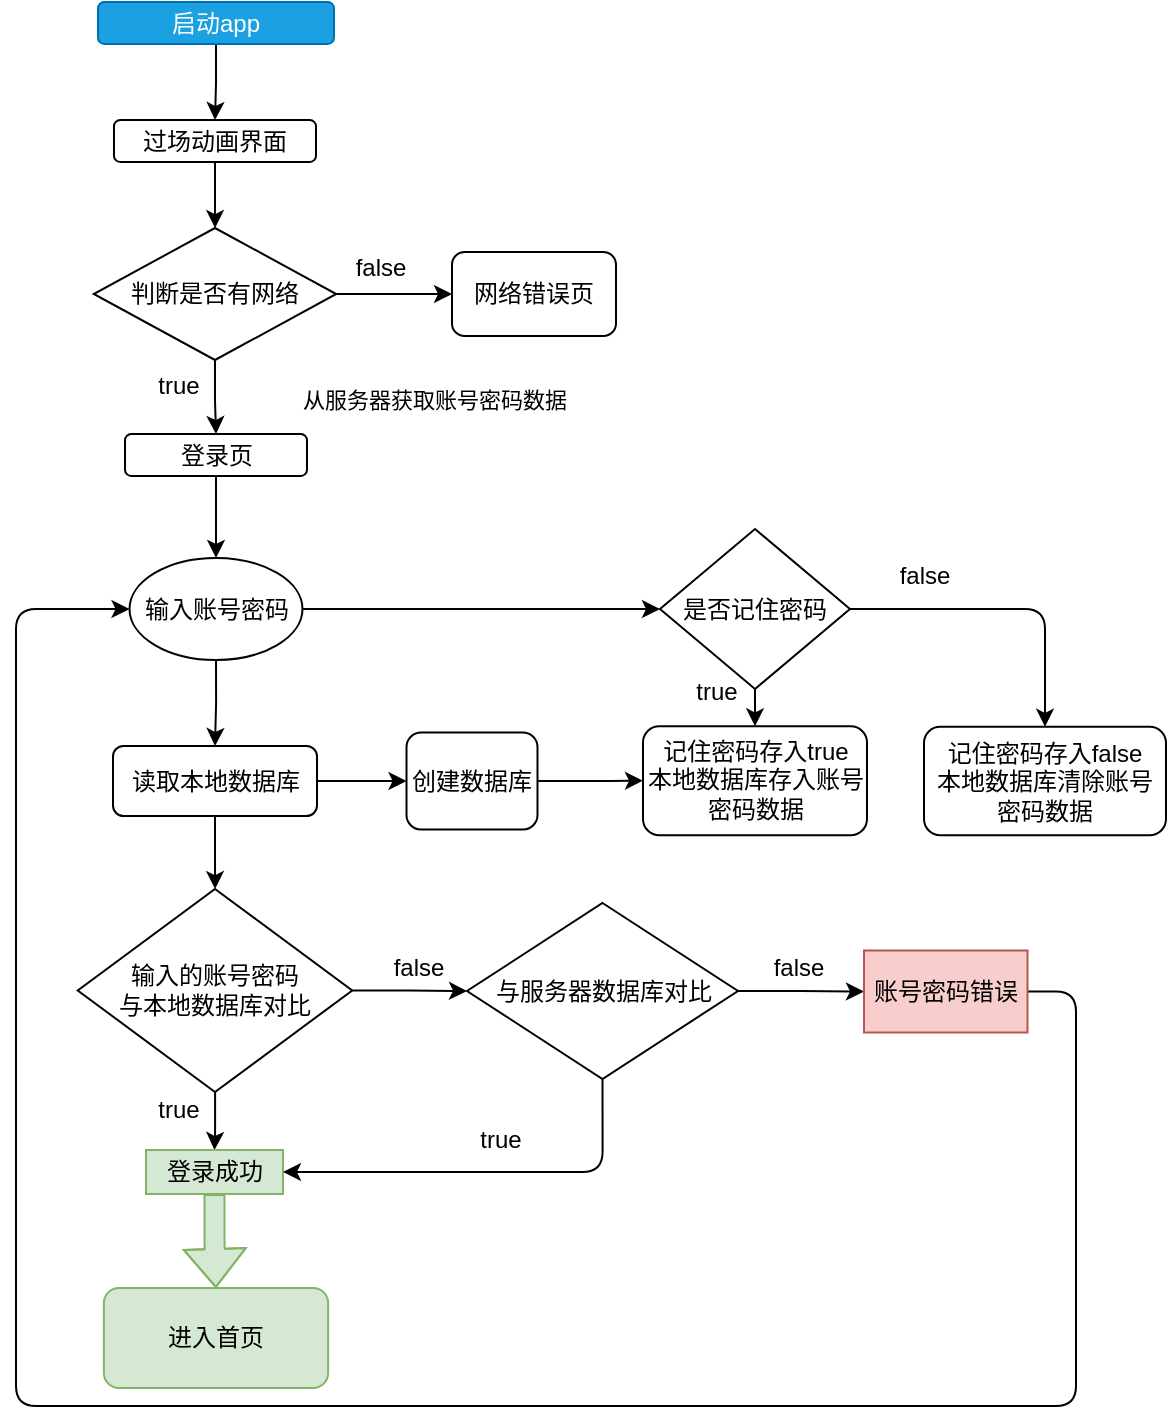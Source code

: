 <mxfile version="20.2.3" type="github" pages="2">
  <diagram id="C5RBs43oDa-KdzZeNtuy" name="Page-1">
    <mxGraphModel dx="938" dy="496" grid="0" gridSize="10" guides="1" tooltips="1" connect="1" arrows="1" fold="1" page="1" pageScale="1" pageWidth="827" pageHeight="1169" background="none" math="0" shadow="0">
      <root>
        <mxCell id="WIyWlLk6GJQsqaUBKTNV-0" />
        <mxCell id="WIyWlLk6GJQsqaUBKTNV-1" parent="WIyWlLk6GJQsqaUBKTNV-0" />
        <mxCell id="Cp6cBV7R7ZXaGLyId4yz-16" value="" style="edgeStyle=orthogonalEdgeStyle;rounded=0;orthogonalLoop=1;jettySize=auto;html=1;strokeColor=#000000;" parent="WIyWlLk6GJQsqaUBKTNV-1" source="WIyWlLk6GJQsqaUBKTNV-3" target="Cp6cBV7R7ZXaGLyId4yz-15" edge="1">
          <mxGeometry relative="1" as="geometry" />
        </mxCell>
        <mxCell id="WIyWlLk6GJQsqaUBKTNV-3" value="启动app" style="rounded=1;whiteSpace=wrap;html=1;fontSize=12;glass=0;strokeWidth=1;shadow=0;fillColor=#1ba1e2;strokeColor=#006EAF;fontColor=#ffffff;" parent="WIyWlLk6GJQsqaUBKTNV-1" vertex="1">
          <mxGeometry x="157.99" y="110" width="118" height="21" as="geometry" />
        </mxCell>
        <mxCell id="OS0AkVMMXV3sJaBN14Jv-3" value="" style="edgeStyle=orthogonalEdgeStyle;rounded=0;orthogonalLoop=1;jettySize=auto;html=1;" edge="1" parent="WIyWlLk6GJQsqaUBKTNV-1" source="Cp6cBV7R7ZXaGLyId4yz-15" target="OS0AkVMMXV3sJaBN14Jv-2">
          <mxGeometry relative="1" as="geometry" />
        </mxCell>
        <mxCell id="Cp6cBV7R7ZXaGLyId4yz-15" value="过场动画界面" style="whiteSpace=wrap;html=1;rounded=1;shadow=0;strokeWidth=1;glass=0;" parent="WIyWlLk6GJQsqaUBKTNV-1" vertex="1">
          <mxGeometry x="165.99" y="169" width="101" height="21" as="geometry" />
        </mxCell>
        <mxCell id="Cp6cBV7R7ZXaGLyId4yz-25" value="" style="edgeStyle=orthogonalEdgeStyle;rounded=0;orthogonalLoop=1;jettySize=auto;html=1;strokeColor=#000000;" parent="WIyWlLk6GJQsqaUBKTNV-1" source="Cp6cBV7R7ZXaGLyId4yz-17" target="Cp6cBV7R7ZXaGLyId4yz-24" edge="1">
          <mxGeometry relative="1" as="geometry" />
        </mxCell>
        <mxCell id="Cp6cBV7R7ZXaGLyId4yz-17" value="登录页" style="whiteSpace=wrap;html=1;rounded=1;shadow=0;strokeWidth=1;glass=0;" parent="WIyWlLk6GJQsqaUBKTNV-1" vertex="1">
          <mxGeometry x="171.5" y="326" width="91" height="21" as="geometry" />
        </mxCell>
        <mxCell id="Cp6cBV7R7ZXaGLyId4yz-29" value="" style="edgeStyle=orthogonalEdgeStyle;rounded=0;orthogonalLoop=1;jettySize=auto;html=1;strokeColor=#000000;" parent="WIyWlLk6GJQsqaUBKTNV-1" source="Cp6cBV7R7ZXaGLyId4yz-24" target="Cp6cBV7R7ZXaGLyId4yz-28" edge="1">
          <mxGeometry relative="1" as="geometry" />
        </mxCell>
        <mxCell id="Cp6cBV7R7ZXaGLyId4yz-51" value="" style="edgeStyle=orthogonalEdgeStyle;curved=0;rounded=1;sketch=0;orthogonalLoop=1;jettySize=auto;html=1;" parent="WIyWlLk6GJQsqaUBKTNV-1" source="Cp6cBV7R7ZXaGLyId4yz-24" target="Cp6cBV7R7ZXaGLyId4yz-50" edge="1">
          <mxGeometry relative="1" as="geometry" />
        </mxCell>
        <mxCell id="Cp6cBV7R7ZXaGLyId4yz-24" value="输入账号密码" style="ellipse;whiteSpace=wrap;html=1;rounded=1;shadow=0;strokeWidth=1;glass=0;" parent="WIyWlLk6GJQsqaUBKTNV-1" vertex="1">
          <mxGeometry x="173.75" y="388" width="86.5" height="51" as="geometry" />
        </mxCell>
        <mxCell id="Cp6cBV7R7ZXaGLyId4yz-31" value="" style="edgeStyle=orthogonalEdgeStyle;rounded=0;orthogonalLoop=1;jettySize=auto;html=1;strokeColor=#000000;" parent="WIyWlLk6GJQsqaUBKTNV-1" source="Cp6cBV7R7ZXaGLyId4yz-28" target="Cp6cBV7R7ZXaGLyId4yz-30" edge="1">
          <mxGeometry relative="1" as="geometry" />
        </mxCell>
        <mxCell id="Cp6cBV7R7ZXaGLyId4yz-49" value="" style="edgeStyle=orthogonalEdgeStyle;curved=0;rounded=1;sketch=0;orthogonalLoop=1;jettySize=auto;html=1;" parent="WIyWlLk6GJQsqaUBKTNV-1" source="Cp6cBV7R7ZXaGLyId4yz-28" target="Cp6cBV7R7ZXaGLyId4yz-48" edge="1">
          <mxGeometry relative="1" as="geometry" />
        </mxCell>
        <mxCell id="Cp6cBV7R7ZXaGLyId4yz-28" value="读取本地数据库" style="whiteSpace=wrap;html=1;rounded=1;shadow=0;strokeWidth=1;glass=0;" parent="WIyWlLk6GJQsqaUBKTNV-1" vertex="1">
          <mxGeometry x="165.5" y="482" width="102" height="35" as="geometry" />
        </mxCell>
        <mxCell id="Cp6cBV7R7ZXaGLyId4yz-34" value="" style="edgeStyle=orthogonalEdgeStyle;rounded=0;orthogonalLoop=1;jettySize=auto;html=1;strokeColor=#000000;" parent="WIyWlLk6GJQsqaUBKTNV-1" source="Cp6cBV7R7ZXaGLyId4yz-30" target="Cp6cBV7R7ZXaGLyId4yz-33" edge="1">
          <mxGeometry relative="1" as="geometry" />
        </mxCell>
        <mxCell id="Cp6cBV7R7ZXaGLyId4yz-39" value="" style="edgeStyle=orthogonalEdgeStyle;rounded=0;orthogonalLoop=1;jettySize=auto;html=1;strokeColor=#000000;" parent="WIyWlLk6GJQsqaUBKTNV-1" source="Cp6cBV7R7ZXaGLyId4yz-30" target="Cp6cBV7R7ZXaGLyId4yz-38" edge="1">
          <mxGeometry relative="1" as="geometry" />
        </mxCell>
        <mxCell id="Cp6cBV7R7ZXaGLyId4yz-30" value="&lt;font style=&quot;font-size: 12px;&quot;&gt;输入的账号密码&lt;br&gt;与本地数据库对比&lt;/font&gt;" style="rhombus;whiteSpace=wrap;html=1;rounded=0;shadow=0;strokeWidth=1;glass=0;fontSize=10;" parent="WIyWlLk6GJQsqaUBKTNV-1" vertex="1">
          <mxGeometry x="147.87" y="553.5" width="137.25" height="101.5" as="geometry" />
        </mxCell>
        <mxCell id="Cp6cBV7R7ZXaGLyId4yz-71" value="" style="edgeStyle=orthogonalEdgeStyle;rounded=1;sketch=0;orthogonalLoop=1;jettySize=auto;html=1;shape=flexArrow;fillColor=#d5e8d4;strokeColor=#82b366;" parent="WIyWlLk6GJQsqaUBKTNV-1" source="Cp6cBV7R7ZXaGLyId4yz-33" target="Cp6cBV7R7ZXaGLyId4yz-65" edge="1">
          <mxGeometry relative="1" as="geometry" />
        </mxCell>
        <mxCell id="Cp6cBV7R7ZXaGLyId4yz-33" value="登录成功" style="whiteSpace=wrap;html=1;rounded=0;shadow=0;strokeWidth=1;glass=0;fillColor=#d5e8d4;strokeColor=#82b366;" parent="WIyWlLk6GJQsqaUBKTNV-1" vertex="1">
          <mxGeometry x="182" y="684" width="68.5" height="22" as="geometry" />
        </mxCell>
        <mxCell id="Cp6cBV7R7ZXaGLyId4yz-35" value="true" style="text;html=1;align=center;verticalAlign=middle;resizable=0;points=[];autosize=1;" parent="WIyWlLk6GJQsqaUBKTNV-1" vertex="1">
          <mxGeometry x="178" y="651" width="39" height="26" as="geometry" />
        </mxCell>
        <mxCell id="Cp6cBV7R7ZXaGLyId4yz-43" style="rounded=1;orthogonalLoop=1;jettySize=auto;html=1;strokeColor=#000000;edgeStyle=orthogonalEdgeStyle;entryX=1;entryY=0.5;entryDx=0;entryDy=0;exitX=0.5;exitY=1;exitDx=0;exitDy=0;" parent="WIyWlLk6GJQsqaUBKTNV-1" source="Cp6cBV7R7ZXaGLyId4yz-38" target="Cp6cBV7R7ZXaGLyId4yz-33" edge="1">
          <mxGeometry relative="1" as="geometry">
            <mxPoint x="254" y="731" as="targetPoint" />
            <Array as="points">
              <mxPoint x="410" y="695" />
            </Array>
          </mxGeometry>
        </mxCell>
        <mxCell id="Cp6cBV7R7ZXaGLyId4yz-46" value="" style="edgeStyle=orthogonalEdgeStyle;rounded=0;orthogonalLoop=1;jettySize=auto;html=1;strokeColor=#000000;" parent="WIyWlLk6GJQsqaUBKTNV-1" source="Cp6cBV7R7ZXaGLyId4yz-38" target="Cp6cBV7R7ZXaGLyId4yz-45" edge="1">
          <mxGeometry relative="1" as="geometry" />
        </mxCell>
        <mxCell id="Cp6cBV7R7ZXaGLyId4yz-38" value="与服务器数据库对比" style="rhombus;whiteSpace=wrap;html=1;rounded=0;shadow=0;strokeWidth=1;glass=0;" parent="WIyWlLk6GJQsqaUBKTNV-1" vertex="1">
          <mxGeometry x="342.5" y="560.5" width="135.5" height="88" as="geometry" />
        </mxCell>
        <mxCell id="Cp6cBV7R7ZXaGLyId4yz-40" value="false" style="text;html=1;align=center;verticalAlign=middle;resizable=0;points=[];autosize=1;" parent="WIyWlLk6GJQsqaUBKTNV-1" vertex="1">
          <mxGeometry x="296" y="580.25" width="43" height="26" as="geometry" />
        </mxCell>
        <mxCell id="Cp6cBV7R7ZXaGLyId4yz-44" value="true" style="text;html=1;align=center;verticalAlign=middle;resizable=0;points=[];autosize=1;" parent="WIyWlLk6GJQsqaUBKTNV-1" vertex="1">
          <mxGeometry x="339" y="666" width="39" height="26" as="geometry" />
        </mxCell>
        <mxCell id="Cp6cBV7R7ZXaGLyId4yz-61" style="edgeStyle=orthogonalEdgeStyle;rounded=1;sketch=0;orthogonalLoop=1;jettySize=auto;html=1;exitX=1;exitY=0.5;exitDx=0;exitDy=0;entryX=0;entryY=0.5;entryDx=0;entryDy=0;" parent="WIyWlLk6GJQsqaUBKTNV-1" source="Cp6cBV7R7ZXaGLyId4yz-45" target="Cp6cBV7R7ZXaGLyId4yz-24" edge="1">
          <mxGeometry relative="1" as="geometry">
            <mxPoint x="77.833" y="909.833" as="targetPoint" />
            <Array as="points">
              <mxPoint x="647" y="605" />
              <mxPoint x="647" y="812" />
              <mxPoint x="117" y="812" />
              <mxPoint x="117" y="414" />
            </Array>
          </mxGeometry>
        </mxCell>
        <mxCell id="Cp6cBV7R7ZXaGLyId4yz-45" value="账号密码错误" style="whiteSpace=wrap;html=1;rounded=0;shadow=0;strokeWidth=1;glass=0;fillColor=#f8cecc;strokeColor=#b85450;" parent="WIyWlLk6GJQsqaUBKTNV-1" vertex="1">
          <mxGeometry x="541" y="584.25" width="81.75" height="41" as="geometry" />
        </mxCell>
        <mxCell id="Cp6cBV7R7ZXaGLyId4yz-47" value="false" style="text;html=1;align=center;verticalAlign=middle;resizable=0;points=[];autosize=1;" parent="WIyWlLk6GJQsqaUBKTNV-1" vertex="1">
          <mxGeometry x="486" y="580.25" width="43" height="26" as="geometry" />
        </mxCell>
        <mxCell id="Cp6cBV7R7ZXaGLyId4yz-55" value="" style="edgeStyle=orthogonalEdgeStyle;curved=0;rounded=1;sketch=0;orthogonalLoop=1;jettySize=auto;html=1;" parent="WIyWlLk6GJQsqaUBKTNV-1" source="Cp6cBV7R7ZXaGLyId4yz-48" target="Cp6cBV7R7ZXaGLyId4yz-54" edge="1">
          <mxGeometry relative="1" as="geometry" />
        </mxCell>
        <mxCell id="Cp6cBV7R7ZXaGLyId4yz-48" value="创建数据库" style="whiteSpace=wrap;html=1;rounded=1;shadow=0;strokeWidth=1;glass=0;" parent="WIyWlLk6GJQsqaUBKTNV-1" vertex="1">
          <mxGeometry x="312.25" y="475.25" width="65.5" height="48.5" as="geometry" />
        </mxCell>
        <mxCell id="Cp6cBV7R7ZXaGLyId4yz-56" style="edgeStyle=orthogonalEdgeStyle;curved=0;rounded=1;sketch=0;orthogonalLoop=1;jettySize=auto;html=1;exitX=0.5;exitY=1;exitDx=0;exitDy=0;" parent="WIyWlLk6GJQsqaUBKTNV-1" source="Cp6cBV7R7ZXaGLyId4yz-50" target="Cp6cBV7R7ZXaGLyId4yz-54" edge="1">
          <mxGeometry relative="1" as="geometry" />
        </mxCell>
        <mxCell id="Cp6cBV7R7ZXaGLyId4yz-60" style="edgeStyle=orthogonalEdgeStyle;curved=0;rounded=1;sketch=0;orthogonalLoop=1;jettySize=auto;html=1;exitX=1;exitY=0.5;exitDx=0;exitDy=0;" parent="WIyWlLk6GJQsqaUBKTNV-1" source="Cp6cBV7R7ZXaGLyId4yz-50" target="Cp6cBV7R7ZXaGLyId4yz-58" edge="1">
          <mxGeometry relative="1" as="geometry" />
        </mxCell>
        <mxCell id="Cp6cBV7R7ZXaGLyId4yz-50" value="是否记住密码" style="rhombus;whiteSpace=wrap;html=1;rounded=0;shadow=0;strokeWidth=1;glass=0;" parent="WIyWlLk6GJQsqaUBKTNV-1" vertex="1">
          <mxGeometry x="439" y="373.5" width="95" height="80" as="geometry" />
        </mxCell>
        <mxCell id="Cp6cBV7R7ZXaGLyId4yz-54" value="记住密码存入true&lt;br&gt;本地数据库存入账号密码数据" style="whiteSpace=wrap;html=1;rounded=1;shadow=0;strokeWidth=1;glass=0;" parent="WIyWlLk6GJQsqaUBKTNV-1" vertex="1">
          <mxGeometry x="430.5" y="472.13" width="112" height="54.5" as="geometry" />
        </mxCell>
        <mxCell id="Cp6cBV7R7ZXaGLyId4yz-57" value="true" style="text;html=1;align=center;verticalAlign=middle;resizable=0;points=[];autosize=1;" parent="WIyWlLk6GJQsqaUBKTNV-1" vertex="1">
          <mxGeometry x="447" y="441.5" width="39" height="26" as="geometry" />
        </mxCell>
        <mxCell id="Cp6cBV7R7ZXaGLyId4yz-58" value="记住密码存入false&lt;br&gt;本地数据库清除账号密码数据" style="whiteSpace=wrap;html=1;rounded=1;shadow=0;strokeWidth=1;glass=0;" parent="WIyWlLk6GJQsqaUBKTNV-1" vertex="1">
          <mxGeometry x="571" y="472.38" width="121" height="54.25" as="geometry" />
        </mxCell>
        <mxCell id="Cp6cBV7R7ZXaGLyId4yz-62" value="false" style="text;html=1;align=center;verticalAlign=middle;resizable=0;points=[];autosize=1;" parent="WIyWlLk6GJQsqaUBKTNV-1" vertex="1">
          <mxGeometry x="549" y="384" width="43" height="26" as="geometry" />
        </mxCell>
        <mxCell id="Cp6cBV7R7ZXaGLyId4yz-65" value="进入首页" style="whiteSpace=wrap;html=1;rounded=1;shadow=0;strokeWidth=1;glass=0;fillColor=#d5e8d4;strokeColor=#82b366;" parent="WIyWlLk6GJQsqaUBKTNV-1" vertex="1">
          <mxGeometry x="160.94" y="753" width="112.13" height="50" as="geometry" />
        </mxCell>
        <mxCell id="OS0AkVMMXV3sJaBN14Jv-5" style="edgeStyle=orthogonalEdgeStyle;rounded=0;orthogonalLoop=1;jettySize=auto;html=1;exitX=0.5;exitY=1;exitDx=0;exitDy=0;" edge="1" parent="WIyWlLk6GJQsqaUBKTNV-1" source="OS0AkVMMXV3sJaBN14Jv-2" target="Cp6cBV7R7ZXaGLyId4yz-17">
          <mxGeometry relative="1" as="geometry" />
        </mxCell>
        <mxCell id="OS0AkVMMXV3sJaBN14Jv-8" value="" style="edgeStyle=orthogonalEdgeStyle;rounded=0;orthogonalLoop=1;jettySize=auto;html=1;" edge="1" parent="WIyWlLk6GJQsqaUBKTNV-1" source="OS0AkVMMXV3sJaBN14Jv-2" target="OS0AkVMMXV3sJaBN14Jv-7">
          <mxGeometry relative="1" as="geometry" />
        </mxCell>
        <mxCell id="OS0AkVMMXV3sJaBN14Jv-2" value="判断是否有网络" style="rhombus;whiteSpace=wrap;html=1;rounded=0;shadow=0;strokeWidth=1;glass=0;" vertex="1" parent="WIyWlLk6GJQsqaUBKTNV-1">
          <mxGeometry x="155.87" y="223" width="121.25" height="66" as="geometry" />
        </mxCell>
        <mxCell id="OS0AkVMMXV3sJaBN14Jv-6" value="true" style="text;html=1;align=center;verticalAlign=middle;resizable=0;points=[];autosize=1;strokeColor=none;fillColor=none;" vertex="1" parent="WIyWlLk6GJQsqaUBKTNV-1">
          <mxGeometry x="178" y="289" width="39" height="26" as="geometry" />
        </mxCell>
        <mxCell id="OS0AkVMMXV3sJaBN14Jv-7" value="网络错误页" style="whiteSpace=wrap;html=1;rounded=1;shadow=0;strokeWidth=1;glass=0;" vertex="1" parent="WIyWlLk6GJQsqaUBKTNV-1">
          <mxGeometry x="335" y="235" width="82" height="42" as="geometry" />
        </mxCell>
        <mxCell id="OS0AkVMMXV3sJaBN14Jv-9" value="false" style="text;html=1;align=center;verticalAlign=middle;resizable=0;points=[];autosize=1;strokeColor=none;fillColor=none;" vertex="1" parent="WIyWlLk6GJQsqaUBKTNV-1">
          <mxGeometry x="277.12" y="230" width="43" height="26" as="geometry" />
        </mxCell>
        <mxCell id="OS0AkVMMXV3sJaBN14Jv-13" value="&lt;font style=&quot;font-size: 11px;&quot;&gt;从服务器获取账号密码数据&lt;/font&gt;" style="text;html=1;align=center;verticalAlign=middle;resizable=0;points=[];autosize=1;strokeColor=none;fillColor=none;fontSize=10;" vertex="1" parent="WIyWlLk6GJQsqaUBKTNV-1">
          <mxGeometry x="245" y="296" width="161" height="25" as="geometry" />
        </mxCell>
      </root>
    </mxGraphModel>
  </diagram>
  <diagram id="MQuEvHQSDHN2QyMqsAbW" name="第 2 页">
    <mxGraphModel dx="1845" dy="1182" grid="0" gridSize="10" guides="1" tooltips="1" connect="1" arrows="1" fold="1" page="1" pageScale="1" pageWidth="827" pageHeight="1169" math="0" shadow="0">
      <root>
        <mxCell id="miOGaWUz8Xq5UixFLmoC-0" />
        <mxCell id="miOGaWUz8Xq5UixFLmoC-1" parent="miOGaWUz8Xq5UixFLmoC-0" />
        <mxCell id="tSfwrjXkpvefiPXIXyvu-0" value="" style="edgeStyle=orthogonalEdgeStyle;rounded=0;orthogonalLoop=1;jettySize=auto;html=1;strokeColor=#000000;" edge="1" parent="miOGaWUz8Xq5UixFLmoC-1" source="tSfwrjXkpvefiPXIXyvu-1" target="tSfwrjXkpvefiPXIXyvu-3">
          <mxGeometry relative="1" as="geometry" />
        </mxCell>
        <mxCell id="tSfwrjXkpvefiPXIXyvu-1" value="启动app" style="rounded=1;whiteSpace=wrap;html=1;fontSize=12;glass=0;strokeWidth=1;shadow=0;fillColor=#1ba1e2;strokeColor=#006EAF;fontColor=#ffffff;" vertex="1" parent="miOGaWUz8Xq5UixFLmoC-1">
          <mxGeometry x="161" y="105" width="118" height="21" as="geometry" />
        </mxCell>
        <mxCell id="tSfwrjXkpvefiPXIXyvu-2" value="" style="edgeStyle=orthogonalEdgeStyle;rounded=0;orthogonalLoop=1;jettySize=auto;html=1;strokeColor=#000000;" edge="1" parent="miOGaWUz8Xq5UixFLmoC-1" source="tSfwrjXkpvefiPXIXyvu-3" target="tSfwrjXkpvefiPXIXyvu-5">
          <mxGeometry relative="1" as="geometry" />
        </mxCell>
        <mxCell id="tSfwrjXkpvefiPXIXyvu-3" value="过场动画界面" style="whiteSpace=wrap;html=1;rounded=1;shadow=0;strokeWidth=1;glass=0;" vertex="1" parent="miOGaWUz8Xq5UixFLmoC-1">
          <mxGeometry x="169" y="164" width="101" height="21" as="geometry" />
        </mxCell>
        <mxCell id="tSfwrjXkpvefiPXIXyvu-4" value="" style="edgeStyle=orthogonalEdgeStyle;rounded=0;orthogonalLoop=1;jettySize=auto;html=1;strokeColor=#000000;" edge="1" parent="miOGaWUz8Xq5UixFLmoC-1" source="tSfwrjXkpvefiPXIXyvu-5" target="tSfwrjXkpvefiPXIXyvu-8">
          <mxGeometry relative="1" as="geometry" />
        </mxCell>
        <mxCell id="tSfwrjXkpvefiPXIXyvu-5" value="登录页" style="whiteSpace=wrap;html=1;rounded=1;shadow=0;strokeWidth=1;glass=0;" vertex="1" parent="miOGaWUz8Xq5UixFLmoC-1">
          <mxGeometry x="174.5" y="222" width="91" height="21" as="geometry" />
        </mxCell>
        <mxCell id="tSfwrjXkpvefiPXIXyvu-6" value="" style="edgeStyle=orthogonalEdgeStyle;rounded=0;orthogonalLoop=1;jettySize=auto;html=1;strokeColor=#000000;" edge="1" parent="miOGaWUz8Xq5UixFLmoC-1" source="tSfwrjXkpvefiPXIXyvu-8" target="tSfwrjXkpvefiPXIXyvu-11">
          <mxGeometry relative="1" as="geometry" />
        </mxCell>
        <mxCell id="tSfwrjXkpvefiPXIXyvu-7" value="" style="edgeStyle=orthogonalEdgeStyle;curved=0;rounded=1;sketch=0;orthogonalLoop=1;jettySize=auto;html=1;" edge="1" parent="miOGaWUz8Xq5UixFLmoC-1" source="tSfwrjXkpvefiPXIXyvu-8" target="tSfwrjXkpvefiPXIXyvu-30">
          <mxGeometry relative="1" as="geometry" />
        </mxCell>
        <mxCell id="tSfwrjXkpvefiPXIXyvu-8" value="输入账号密码" style="ellipse;whiteSpace=wrap;html=1;rounded=1;shadow=0;strokeWidth=1;glass=0;" vertex="1" parent="miOGaWUz8Xq5UixFLmoC-1">
          <mxGeometry x="176.75" y="284" width="86.5" height="51" as="geometry" />
        </mxCell>
        <mxCell id="tSfwrjXkpvefiPXIXyvu-9" value="" style="edgeStyle=orthogonalEdgeStyle;rounded=0;orthogonalLoop=1;jettySize=auto;html=1;strokeColor=#000000;" edge="1" parent="miOGaWUz8Xq5UixFLmoC-1" source="tSfwrjXkpvefiPXIXyvu-11" target="tSfwrjXkpvefiPXIXyvu-14">
          <mxGeometry relative="1" as="geometry" />
        </mxCell>
        <mxCell id="tSfwrjXkpvefiPXIXyvu-10" value="" style="edgeStyle=orthogonalEdgeStyle;curved=0;rounded=1;sketch=0;orthogonalLoop=1;jettySize=auto;html=1;" edge="1" parent="miOGaWUz8Xq5UixFLmoC-1" source="tSfwrjXkpvefiPXIXyvu-11" target="tSfwrjXkpvefiPXIXyvu-27">
          <mxGeometry relative="1" as="geometry" />
        </mxCell>
        <mxCell id="tSfwrjXkpvefiPXIXyvu-11" value="读取本地数据库" style="whiteSpace=wrap;html=1;rounded=1;shadow=0;strokeWidth=1;glass=0;" vertex="1" parent="miOGaWUz8Xq5UixFLmoC-1">
          <mxGeometry x="168.5" y="378" width="102" height="35" as="geometry" />
        </mxCell>
        <mxCell id="tSfwrjXkpvefiPXIXyvu-12" value="" style="edgeStyle=orthogonalEdgeStyle;rounded=0;orthogonalLoop=1;jettySize=auto;html=1;strokeColor=#000000;" edge="1" parent="miOGaWUz8Xq5UixFLmoC-1" source="tSfwrjXkpvefiPXIXyvu-14" target="tSfwrjXkpvefiPXIXyvu-16">
          <mxGeometry relative="1" as="geometry" />
        </mxCell>
        <mxCell id="tSfwrjXkpvefiPXIXyvu-13" value="" style="edgeStyle=orthogonalEdgeStyle;rounded=0;orthogonalLoop=1;jettySize=auto;html=1;strokeColor=#000000;" edge="1" parent="miOGaWUz8Xq5UixFLmoC-1" source="tSfwrjXkpvefiPXIXyvu-14" target="tSfwrjXkpvefiPXIXyvu-20">
          <mxGeometry relative="1" as="geometry" />
        </mxCell>
        <mxCell id="tSfwrjXkpvefiPXIXyvu-14" value="与本地数据库对比" style="rhombus;whiteSpace=wrap;html=1;rounded=0;shadow=0;strokeWidth=1;glass=0;" vertex="1" parent="miOGaWUz8Xq5UixFLmoC-1">
          <mxGeometry x="151.75" y="457" width="135.5" height="87.5" as="geometry" />
        </mxCell>
        <mxCell id="tSfwrjXkpvefiPXIXyvu-15" value="" style="edgeStyle=orthogonalEdgeStyle;rounded=1;sketch=0;orthogonalLoop=1;jettySize=auto;html=1;shape=flexArrow;" edge="1" parent="miOGaWUz8Xq5UixFLmoC-1" source="tSfwrjXkpvefiPXIXyvu-16" target="tSfwrjXkpvefiPXIXyvu-35">
          <mxGeometry relative="1" as="geometry" />
        </mxCell>
        <mxCell id="tSfwrjXkpvefiPXIXyvu-16" value="登录成功" style="whiteSpace=wrap;html=1;rounded=0;shadow=0;strokeWidth=1;glass=0;fillColor=#d5e8d4;strokeColor=#82b366;" vertex="1" parent="miOGaWUz8Xq5UixFLmoC-1">
          <mxGeometry x="185" y="611" width="68.5" height="22" as="geometry" />
        </mxCell>
        <mxCell id="tSfwrjXkpvefiPXIXyvu-17" value="Yes" style="text;html=1;align=center;verticalAlign=middle;resizable=0;points=[];autosize=1;" vertex="1" parent="miOGaWUz8Xq5UixFLmoC-1">
          <mxGeometry x="185" y="548" width="30" height="18" as="geometry" />
        </mxCell>
        <mxCell id="tSfwrjXkpvefiPXIXyvu-18" style="rounded=1;orthogonalLoop=1;jettySize=auto;html=1;strokeColor=#000000;edgeStyle=orthogonalEdgeStyle;entryX=1;entryY=0.5;entryDx=0;entryDy=0;exitX=0.5;exitY=1;exitDx=0;exitDy=0;" edge="1" parent="miOGaWUz8Xq5UixFLmoC-1" source="tSfwrjXkpvefiPXIXyvu-20" target="tSfwrjXkpvefiPXIXyvu-16">
          <mxGeometry relative="1" as="geometry">
            <mxPoint x="257" y="627" as="targetPoint" />
            <Array as="points">
              <mxPoint x="439" y="622" />
            </Array>
          </mxGeometry>
        </mxCell>
        <mxCell id="tSfwrjXkpvefiPXIXyvu-19" value="" style="edgeStyle=orthogonalEdgeStyle;rounded=0;orthogonalLoop=1;jettySize=auto;html=1;strokeColor=#000000;" edge="1" parent="miOGaWUz8Xq5UixFLmoC-1" source="tSfwrjXkpvefiPXIXyvu-20" target="tSfwrjXkpvefiPXIXyvu-24">
          <mxGeometry relative="1" as="geometry" />
        </mxCell>
        <mxCell id="tSfwrjXkpvefiPXIXyvu-20" value="与服务器数据库对比" style="rhombus;whiteSpace=wrap;html=1;rounded=0;shadow=0;strokeWidth=1;glass=0;" vertex="1" parent="miOGaWUz8Xq5UixFLmoC-1">
          <mxGeometry x="371.5" y="456.5" width="135.5" height="88" as="geometry" />
        </mxCell>
        <mxCell id="tSfwrjXkpvefiPXIXyvu-21" value="No" style="text;html=1;align=center;verticalAlign=middle;resizable=0;points=[];autosize=1;" vertex="1" parent="miOGaWUz8Xq5UixFLmoC-1">
          <mxGeometry x="308" y="480.25" width="25" height="18" as="geometry" />
        </mxCell>
        <mxCell id="tSfwrjXkpvefiPXIXyvu-22" value="Yes" style="text;html=1;align=center;verticalAlign=middle;resizable=0;points=[];autosize=1;" vertex="1" parent="miOGaWUz8Xq5UixFLmoC-1">
          <mxGeometry x="407" y="575.5" width="30" height="18" as="geometry" />
        </mxCell>
        <mxCell id="tSfwrjXkpvefiPXIXyvu-23" style="edgeStyle=orthogonalEdgeStyle;rounded=1;sketch=0;orthogonalLoop=1;jettySize=auto;html=1;exitX=1;exitY=0.5;exitDx=0;exitDy=0;entryX=0;entryY=0.5;entryDx=0;entryDy=0;" edge="1" parent="miOGaWUz8Xq5UixFLmoC-1" source="tSfwrjXkpvefiPXIXyvu-24" target="tSfwrjXkpvefiPXIXyvu-8">
          <mxGeometry relative="1" as="geometry">
            <mxPoint x="80.833" y="805.833" as="targetPoint" />
            <Array as="points">
              <mxPoint x="672" y="501" />
              <mxPoint x="672" y="696" />
              <mxPoint x="120" y="696" />
              <mxPoint x="120" y="310" />
            </Array>
          </mxGeometry>
        </mxCell>
        <mxCell id="tSfwrjXkpvefiPXIXyvu-24" value="账号密码错误" style="whiteSpace=wrap;html=1;rounded=0;shadow=0;strokeWidth=1;glass=0;fillColor=#f8cecc;strokeColor=#b85450;" vertex="1" parent="miOGaWUz8Xq5UixFLmoC-1">
          <mxGeometry x="570" y="480.25" width="81.75" height="41" as="geometry" />
        </mxCell>
        <mxCell id="tSfwrjXkpvefiPXIXyvu-25" value="No" style="text;html=1;align=center;verticalAlign=middle;resizable=0;points=[];autosize=1;" vertex="1" parent="miOGaWUz8Xq5UixFLmoC-1">
          <mxGeometry x="524" y="480.25" width="25" height="18" as="geometry" />
        </mxCell>
        <mxCell id="tSfwrjXkpvefiPXIXyvu-26" value="" style="edgeStyle=orthogonalEdgeStyle;curved=0;rounded=1;sketch=0;orthogonalLoop=1;jettySize=auto;html=1;" edge="1" parent="miOGaWUz8Xq5UixFLmoC-1" source="tSfwrjXkpvefiPXIXyvu-27" target="tSfwrjXkpvefiPXIXyvu-31">
          <mxGeometry relative="1" as="geometry" />
        </mxCell>
        <mxCell id="tSfwrjXkpvefiPXIXyvu-27" value="创建数据库" style="whiteSpace=wrap;html=1;rounded=1;shadow=0;strokeWidth=1;glass=0;" vertex="1" parent="miOGaWUz8Xq5UixFLmoC-1">
          <mxGeometry x="315.25" y="371.25" width="65.5" height="48.5" as="geometry" />
        </mxCell>
        <mxCell id="tSfwrjXkpvefiPXIXyvu-28" style="edgeStyle=orthogonalEdgeStyle;curved=0;rounded=1;sketch=0;orthogonalLoop=1;jettySize=auto;html=1;exitX=0.5;exitY=1;exitDx=0;exitDy=0;" edge="1" parent="miOGaWUz8Xq5UixFLmoC-1" source="tSfwrjXkpvefiPXIXyvu-30" target="tSfwrjXkpvefiPXIXyvu-31">
          <mxGeometry relative="1" as="geometry" />
        </mxCell>
        <mxCell id="tSfwrjXkpvefiPXIXyvu-29" style="edgeStyle=orthogonalEdgeStyle;curved=0;rounded=1;sketch=0;orthogonalLoop=1;jettySize=auto;html=1;exitX=1;exitY=0.5;exitDx=0;exitDy=0;" edge="1" parent="miOGaWUz8Xq5UixFLmoC-1" source="tSfwrjXkpvefiPXIXyvu-30" target="tSfwrjXkpvefiPXIXyvu-33">
          <mxGeometry relative="1" as="geometry" />
        </mxCell>
        <mxCell id="tSfwrjXkpvefiPXIXyvu-30" value="记住密码" style="rhombus;whiteSpace=wrap;html=1;rounded=0;shadow=0;strokeWidth=1;glass=0;" vertex="1" parent="miOGaWUz8Xq5UixFLmoC-1">
          <mxGeometry x="442" y="269.5" width="95" height="80" as="geometry" />
        </mxCell>
        <mxCell id="tSfwrjXkpvefiPXIXyvu-31" value="存数据" style="whiteSpace=wrap;html=1;rounded=1;shadow=0;strokeWidth=1;glass=0;" vertex="1" parent="miOGaWUz8Xq5UixFLmoC-1">
          <mxGeometry x="449.75" y="383.25" width="79.5" height="24.5" as="geometry" />
        </mxCell>
        <mxCell id="tSfwrjXkpvefiPXIXyvu-32" value="Yes" style="text;html=1;align=center;verticalAlign=middle;resizable=0;points=[];autosize=1;" vertex="1" parent="miOGaWUz8Xq5UixFLmoC-1">
          <mxGeometry x="451" y="344" width="30" height="18" as="geometry" />
        </mxCell>
        <mxCell id="tSfwrjXkpvefiPXIXyvu-33" value="清空数据" style="whiteSpace=wrap;html=1;rounded=1;shadow=0;strokeWidth=1;glass=0;" vertex="1" parent="miOGaWUz8Xq5UixFLmoC-1">
          <mxGeometry x="570" y="383.75" width="78" height="23.5" as="geometry" />
        </mxCell>
        <mxCell id="tSfwrjXkpvefiPXIXyvu-34" value="No" style="text;html=1;align=center;verticalAlign=middle;resizable=0;points=[];autosize=1;" vertex="1" parent="miOGaWUz8Xq5UixFLmoC-1">
          <mxGeometry x="561" y="285" width="25" height="18" as="geometry" />
        </mxCell>
        <mxCell id="tSfwrjXkpvefiPXIXyvu-35" value="" style="whiteSpace=wrap;html=1;rounded=1;shadow=0;strokeWidth=1;glass=0;" vertex="1" parent="miOGaWUz8Xq5UixFLmoC-1">
          <mxGeometry x="160" y="750" width="120" height="60" as="geometry" />
        </mxCell>
      </root>
    </mxGraphModel>
  </diagram>
</mxfile>
